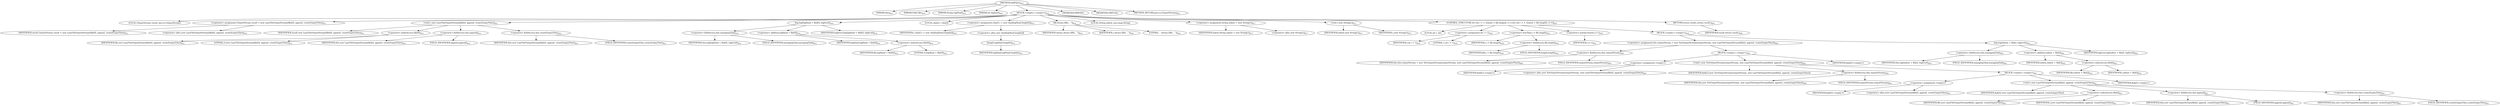 digraph "foldFiles" {  
"2054" [label = <(METHOD,foldFiles)<SUB>810</SUB>> ]
"2055" [label = <(PARAM,this)<SUB>810</SUB>> ]
"2056" [label = <(PARAM,File[] file)<SUB>810</SUB>> ]
"2057" [label = <(PARAM,String logHead)<SUB>810</SUB>> ]
"2058" [label = <(PARAM,int loglevel)<SUB>810</SUB>> ]
"2059" [label = <(BLOCK,&lt;empty&gt;,&lt;empty&gt;)<SUB>810</SUB>> ]
"122" [label = <(LOCAL,OutputStream result: java.io.OutputStream)> ]
"2060" [label = <(&lt;operator&gt;.assignment,OutputStream result = new LazyFileOutputStream(file[0], append, createEmptyFiles))<SUB>811</SUB>> ]
"2061" [label = <(IDENTIFIER,result,OutputStream result = new LazyFileOutputStream(file[0], append, createEmptyFiles))<SUB>811</SUB>> ]
"2062" [label = <(&lt;operator&gt;.alloc,new LazyFileOutputStream(file[0], append, createEmptyFiles))<SUB>812</SUB>> ]
"2063" [label = <(&lt;init&gt;,new LazyFileOutputStream(file[0], append, createEmptyFiles))<SUB>812</SUB>> ]
"121" [label = <(IDENTIFIER,result,new LazyFileOutputStream(file[0], append, createEmptyFiles))<SUB>811</SUB>> ]
"2064" [label = <(&lt;operator&gt;.indexAccess,file[0])<SUB>812</SUB>> ]
"2065" [label = <(IDENTIFIER,file,new LazyFileOutputStream(file[0], append, createEmptyFiles))<SUB>812</SUB>> ]
"2066" [label = <(LITERAL,0,new LazyFileOutputStream(file[0], append, createEmptyFiles))<SUB>812</SUB>> ]
"2067" [label = <(&lt;operator&gt;.fieldAccess,this.append)<SUB>812</SUB>> ]
"2068" [label = <(IDENTIFIER,this,new LazyFileOutputStream(file[0], append, createEmptyFiles))<SUB>812</SUB>> ]
"2069" [label = <(FIELD_IDENTIFIER,append,append)<SUB>812</SUB>> ]
"2070" [label = <(&lt;operator&gt;.fieldAccess,this.createEmptyFiles)<SUB>812</SUB>> ]
"2071" [label = <(IDENTIFIER,this,new LazyFileOutputStream(file[0], append, createEmptyFiles))<SUB>812</SUB>> ]
"2072" [label = <(FIELD_IDENTIFIER,createEmptyFiles,createEmptyFiles)<SUB>812</SUB>> ]
"2073" [label = <(log,log(logHead + file[0], loglevel))<SUB>814</SUB>> ]
"2074" [label = <(&lt;operator&gt;.fieldAccess,this.managingTask)<SUB>814</SUB>> ]
"2075" [label = <(IDENTIFIER,this,log(logHead + file[0], loglevel))<SUB>814</SUB>> ]
"2076" [label = <(FIELD_IDENTIFIER,managingTask,managingTask)<SUB>814</SUB>> ]
"2077" [label = <(&lt;operator&gt;.addition,logHead + file[0])<SUB>814</SUB>> ]
"2078" [label = <(IDENTIFIER,logHead,logHead + file[0])<SUB>814</SUB>> ]
"2079" [label = <(&lt;operator&gt;.indexAccess,file[0])<SUB>814</SUB>> ]
"2080" [label = <(IDENTIFIER,file,logHead + file[0])<SUB>814</SUB>> ]
"2081" [label = <(LITERAL,0,logHead + file[0])<SUB>814</SUB>> ]
"2082" [label = <(IDENTIFIER,loglevel,log(logHead + file[0], loglevel))<SUB>814</SUB>> ]
"2083" [label = <(LOCAL,char[] c: char[])> ]
"2084" [label = <(&lt;operator&gt;.assignment,char[] c = new char[logHead.length()])<SUB>815</SUB>> ]
"2085" [label = <(IDENTIFIER,c,char[] c = new char[logHead.length()])<SUB>815</SUB>> ]
"2086" [label = <(&lt;operator&gt;.alloc,new char[logHead.length()])> ]
"2087" [label = <(length,logHead.length())<SUB>815</SUB>> ]
"2088" [label = <(IDENTIFIER,logHead,logHead.length())<SUB>815</SUB>> ]
"2089" [label = <(fill,Arrays.fill(c, ' '))<SUB>816</SUB>> ]
"2090" [label = <(IDENTIFIER,Arrays,Arrays.fill(c, ' '))<SUB>816</SUB>> ]
"2091" [label = <(IDENTIFIER,c,Arrays.fill(c, ' '))<SUB>816</SUB>> ]
"2092" [label = <(LITERAL,' ',Arrays.fill(c, ' '))<SUB>816</SUB>> ]
"124" [label = <(LOCAL,String indent: java.lang.String)> ]
"2093" [label = <(&lt;operator&gt;.assignment,String indent = new String(c))<SUB>817</SUB>> ]
"2094" [label = <(IDENTIFIER,indent,String indent = new String(c))<SUB>817</SUB>> ]
"2095" [label = <(&lt;operator&gt;.alloc,new String(c))<SUB>817</SUB>> ]
"2096" [label = <(&lt;init&gt;,new String(c))<SUB>817</SUB>> ]
"123" [label = <(IDENTIFIER,indent,new String(c))<SUB>817</SUB>> ]
"2097" [label = <(IDENTIFIER,c,new String(c))<SUB>817</SUB>> ]
"2098" [label = <(CONTROL_STRUCTURE,for (int i = 1; Some(i &lt; file.length); i++),for (int i = 1; Some(i &lt; file.length); i++))<SUB>819</SUB>> ]
"2099" [label = <(LOCAL,int i: int)> ]
"2100" [label = <(&lt;operator&gt;.assignment,int i = 1)<SUB>819</SUB>> ]
"2101" [label = <(IDENTIFIER,i,int i = 1)<SUB>819</SUB>> ]
"2102" [label = <(LITERAL,1,int i = 1)<SUB>819</SUB>> ]
"2103" [label = <(&lt;operator&gt;.lessThan,i &lt; file.length)<SUB>819</SUB>> ]
"2104" [label = <(IDENTIFIER,i,i &lt; file.length)<SUB>819</SUB>> ]
"2105" [label = <(&lt;operator&gt;.fieldAccess,file.length)<SUB>819</SUB>> ]
"2106" [label = <(IDENTIFIER,file,i &lt; file.length)<SUB>819</SUB>> ]
"2107" [label = <(FIELD_IDENTIFIER,length,length)<SUB>819</SUB>> ]
"2108" [label = <(&lt;operator&gt;.postIncrement,i++)<SUB>819</SUB>> ]
"2109" [label = <(IDENTIFIER,i,i++)<SUB>819</SUB>> ]
"2110" [label = <(BLOCK,&lt;empty&gt;,&lt;empty&gt;)<SUB>819</SUB>> ]
"2111" [label = <(&lt;operator&gt;.assignment,this.outputStream = new TeeOutputStream(outputStream, new LazyFileOutputStream(file[i], append, createEmptyFiles)))<SUB>820</SUB>> ]
"2112" [label = <(&lt;operator&gt;.fieldAccess,this.outputStream)<SUB>820</SUB>> ]
"2113" [label = <(IDENTIFIER,this,this.outputStream = new TeeOutputStream(outputStream, new LazyFileOutputStream(file[i], append, createEmptyFiles)))<SUB>820</SUB>> ]
"2114" [label = <(FIELD_IDENTIFIER,outputStream,outputStream)<SUB>820</SUB>> ]
"2115" [label = <(BLOCK,&lt;empty&gt;,&lt;empty&gt;)<SUB>820</SUB>> ]
"2116" [label = <(&lt;operator&gt;.assignment,&lt;empty&gt;)> ]
"2117" [label = <(IDENTIFIER,$obj53,&lt;empty&gt;)> ]
"2118" [label = <(&lt;operator&gt;.alloc,new TeeOutputStream(outputStream, new LazyFileOutputStream(file[i], append, createEmptyFiles)))<SUB>820</SUB>> ]
"2119" [label = <(&lt;init&gt;,new TeeOutputStream(outputStream, new LazyFileOutputStream(file[i], append, createEmptyFiles)))<SUB>820</SUB>> ]
"2120" [label = <(IDENTIFIER,$obj53,new TeeOutputStream(outputStream, new LazyFileOutputStream(file[i], append, createEmptyFiles)))> ]
"2121" [label = <(&lt;operator&gt;.fieldAccess,this.outputStream)<SUB>820</SUB>> ]
"2122" [label = <(IDENTIFIER,this,new TeeOutputStream(outputStream, new LazyFileOutputStream(file[i], append, createEmptyFiles)))<SUB>820</SUB>> ]
"2123" [label = <(FIELD_IDENTIFIER,outputStream,outputStream)<SUB>820</SUB>> ]
"2124" [label = <(BLOCK,&lt;empty&gt;,&lt;empty&gt;)<SUB>821</SUB>> ]
"2125" [label = <(&lt;operator&gt;.assignment,&lt;empty&gt;)> ]
"2126" [label = <(IDENTIFIER,$obj52,&lt;empty&gt;)> ]
"2127" [label = <(&lt;operator&gt;.alloc,new LazyFileOutputStream(file[i], append, createEmptyFiles))<SUB>821</SUB>> ]
"2128" [label = <(&lt;init&gt;,new LazyFileOutputStream(file[i], append, createEmptyFiles))<SUB>821</SUB>> ]
"2129" [label = <(IDENTIFIER,$obj52,new LazyFileOutputStream(file[i], append, createEmptyFiles))> ]
"2130" [label = <(&lt;operator&gt;.indexAccess,file[i])<SUB>821</SUB>> ]
"2131" [label = <(IDENTIFIER,file,new LazyFileOutputStream(file[i], append, createEmptyFiles))<SUB>821</SUB>> ]
"2132" [label = <(IDENTIFIER,i,new LazyFileOutputStream(file[i], append, createEmptyFiles))<SUB>821</SUB>> ]
"2133" [label = <(&lt;operator&gt;.fieldAccess,this.append)<SUB>821</SUB>> ]
"2134" [label = <(IDENTIFIER,this,new LazyFileOutputStream(file[i], append, createEmptyFiles))<SUB>821</SUB>> ]
"2135" [label = <(FIELD_IDENTIFIER,append,append)<SUB>821</SUB>> ]
"2136" [label = <(&lt;operator&gt;.fieldAccess,this.createEmptyFiles)<SUB>821</SUB>> ]
"2137" [label = <(IDENTIFIER,this,new LazyFileOutputStream(file[i], append, createEmptyFiles))<SUB>821</SUB>> ]
"2138" [label = <(FIELD_IDENTIFIER,createEmptyFiles,createEmptyFiles)<SUB>821</SUB>> ]
"2139" [label = <(IDENTIFIER,$obj52,&lt;empty&gt;)> ]
"2140" [label = <(IDENTIFIER,$obj53,&lt;empty&gt;)> ]
"2141" [label = <(log,log(indent + file[i], loglevel))<SUB>822</SUB>> ]
"2142" [label = <(&lt;operator&gt;.fieldAccess,this.managingTask)<SUB>822</SUB>> ]
"2143" [label = <(IDENTIFIER,this,log(indent + file[i], loglevel))<SUB>822</SUB>> ]
"2144" [label = <(FIELD_IDENTIFIER,managingTask,managingTask)<SUB>822</SUB>> ]
"2145" [label = <(&lt;operator&gt;.addition,indent + file[i])<SUB>822</SUB>> ]
"2146" [label = <(IDENTIFIER,indent,indent + file[i])<SUB>822</SUB>> ]
"2147" [label = <(&lt;operator&gt;.indexAccess,file[i])<SUB>822</SUB>> ]
"2148" [label = <(IDENTIFIER,file,indent + file[i])<SUB>822</SUB>> ]
"2149" [label = <(IDENTIFIER,i,indent + file[i])<SUB>822</SUB>> ]
"2150" [label = <(IDENTIFIER,loglevel,log(indent + file[i], loglevel))<SUB>822</SUB>> ]
"2151" [label = <(RETURN,return result;,return result;)<SUB>824</SUB>> ]
"2152" [label = <(IDENTIFIER,result,return result;)<SUB>824</SUB>> ]
"2153" [label = <(MODIFIER,PRIVATE)> ]
"2154" [label = <(MODIFIER,VIRTUAL)> ]
"2155" [label = <(METHOD_RETURN,java.io.OutputStream)<SUB>810</SUB>> ]
  "2054" -> "2055" 
  "2054" -> "2056" 
  "2054" -> "2057" 
  "2054" -> "2058" 
  "2054" -> "2059" 
  "2054" -> "2153" 
  "2054" -> "2154" 
  "2054" -> "2155" 
  "2059" -> "122" 
  "2059" -> "2060" 
  "2059" -> "2063" 
  "2059" -> "2073" 
  "2059" -> "2083" 
  "2059" -> "2084" 
  "2059" -> "2089" 
  "2059" -> "124" 
  "2059" -> "2093" 
  "2059" -> "2096" 
  "2059" -> "2098" 
  "2059" -> "2151" 
  "2060" -> "2061" 
  "2060" -> "2062" 
  "2063" -> "121" 
  "2063" -> "2064" 
  "2063" -> "2067" 
  "2063" -> "2070" 
  "2064" -> "2065" 
  "2064" -> "2066" 
  "2067" -> "2068" 
  "2067" -> "2069" 
  "2070" -> "2071" 
  "2070" -> "2072" 
  "2073" -> "2074" 
  "2073" -> "2077" 
  "2073" -> "2082" 
  "2074" -> "2075" 
  "2074" -> "2076" 
  "2077" -> "2078" 
  "2077" -> "2079" 
  "2079" -> "2080" 
  "2079" -> "2081" 
  "2084" -> "2085" 
  "2084" -> "2086" 
  "2086" -> "2087" 
  "2087" -> "2088" 
  "2089" -> "2090" 
  "2089" -> "2091" 
  "2089" -> "2092" 
  "2093" -> "2094" 
  "2093" -> "2095" 
  "2096" -> "123" 
  "2096" -> "2097" 
  "2098" -> "2099" 
  "2098" -> "2100" 
  "2098" -> "2103" 
  "2098" -> "2108" 
  "2098" -> "2110" 
  "2100" -> "2101" 
  "2100" -> "2102" 
  "2103" -> "2104" 
  "2103" -> "2105" 
  "2105" -> "2106" 
  "2105" -> "2107" 
  "2108" -> "2109" 
  "2110" -> "2111" 
  "2110" -> "2141" 
  "2111" -> "2112" 
  "2111" -> "2115" 
  "2112" -> "2113" 
  "2112" -> "2114" 
  "2115" -> "2116" 
  "2115" -> "2119" 
  "2115" -> "2140" 
  "2116" -> "2117" 
  "2116" -> "2118" 
  "2119" -> "2120" 
  "2119" -> "2121" 
  "2119" -> "2124" 
  "2121" -> "2122" 
  "2121" -> "2123" 
  "2124" -> "2125" 
  "2124" -> "2128" 
  "2124" -> "2139" 
  "2125" -> "2126" 
  "2125" -> "2127" 
  "2128" -> "2129" 
  "2128" -> "2130" 
  "2128" -> "2133" 
  "2128" -> "2136" 
  "2130" -> "2131" 
  "2130" -> "2132" 
  "2133" -> "2134" 
  "2133" -> "2135" 
  "2136" -> "2137" 
  "2136" -> "2138" 
  "2141" -> "2142" 
  "2141" -> "2145" 
  "2141" -> "2150" 
  "2142" -> "2143" 
  "2142" -> "2144" 
  "2145" -> "2146" 
  "2145" -> "2147" 
  "2147" -> "2148" 
  "2147" -> "2149" 
  "2151" -> "2152" 
}
